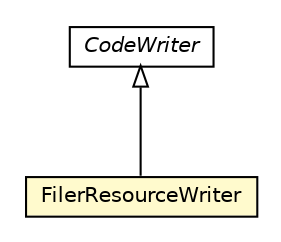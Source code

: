 #!/usr/local/bin/dot
#
# Class diagram 
# Generated by UMLGraph version 5.1 (http://www.umlgraph.org/)
#

digraph G {
	edge [fontname="Helvetica",fontsize=10,labelfontname="Helvetica",labelfontsize=10];
	node [fontname="Helvetica",fontsize=10,shape=plaintext];
	nodesep=0.25;
	ranksep=0.5;
	// org.androidtransfuse.gen.FilerResourceWriter
	c104771 [label=<<table title="org.androidtransfuse.gen.FilerResourceWriter" border="0" cellborder="1" cellspacing="0" cellpadding="2" port="p" bgcolor="lemonChiffon" href="./FilerResourceWriter.html">
		<tr><td><table border="0" cellspacing="0" cellpadding="1">
<tr><td align="center" balign="center"> FilerResourceWriter </td></tr>
		</table></td></tr>
		</table>>, fontname="Helvetica", fontcolor="black", fontsize=10.0];
	//org.androidtransfuse.gen.FilerResourceWriter extends com.sun.codemodel.CodeWriter
	c104907:p -> c104771:p [dir=back,arrowtail=empty];
	// com.sun.codemodel.CodeWriter
	c104907 [label=<<table title="com.sun.codemodel.CodeWriter" border="0" cellborder="1" cellspacing="0" cellpadding="2" port="p" href="http://java.sun.com/j2se/1.4.2/docs/api/com/sun/codemodel/CodeWriter.html">
		<tr><td><table border="0" cellspacing="0" cellpadding="1">
<tr><td align="center" balign="center"><font face="Helvetica-Oblique"> CodeWriter </font></td></tr>
		</table></td></tr>
		</table>>, fontname="Helvetica", fontcolor="black", fontsize=10.0];
}

